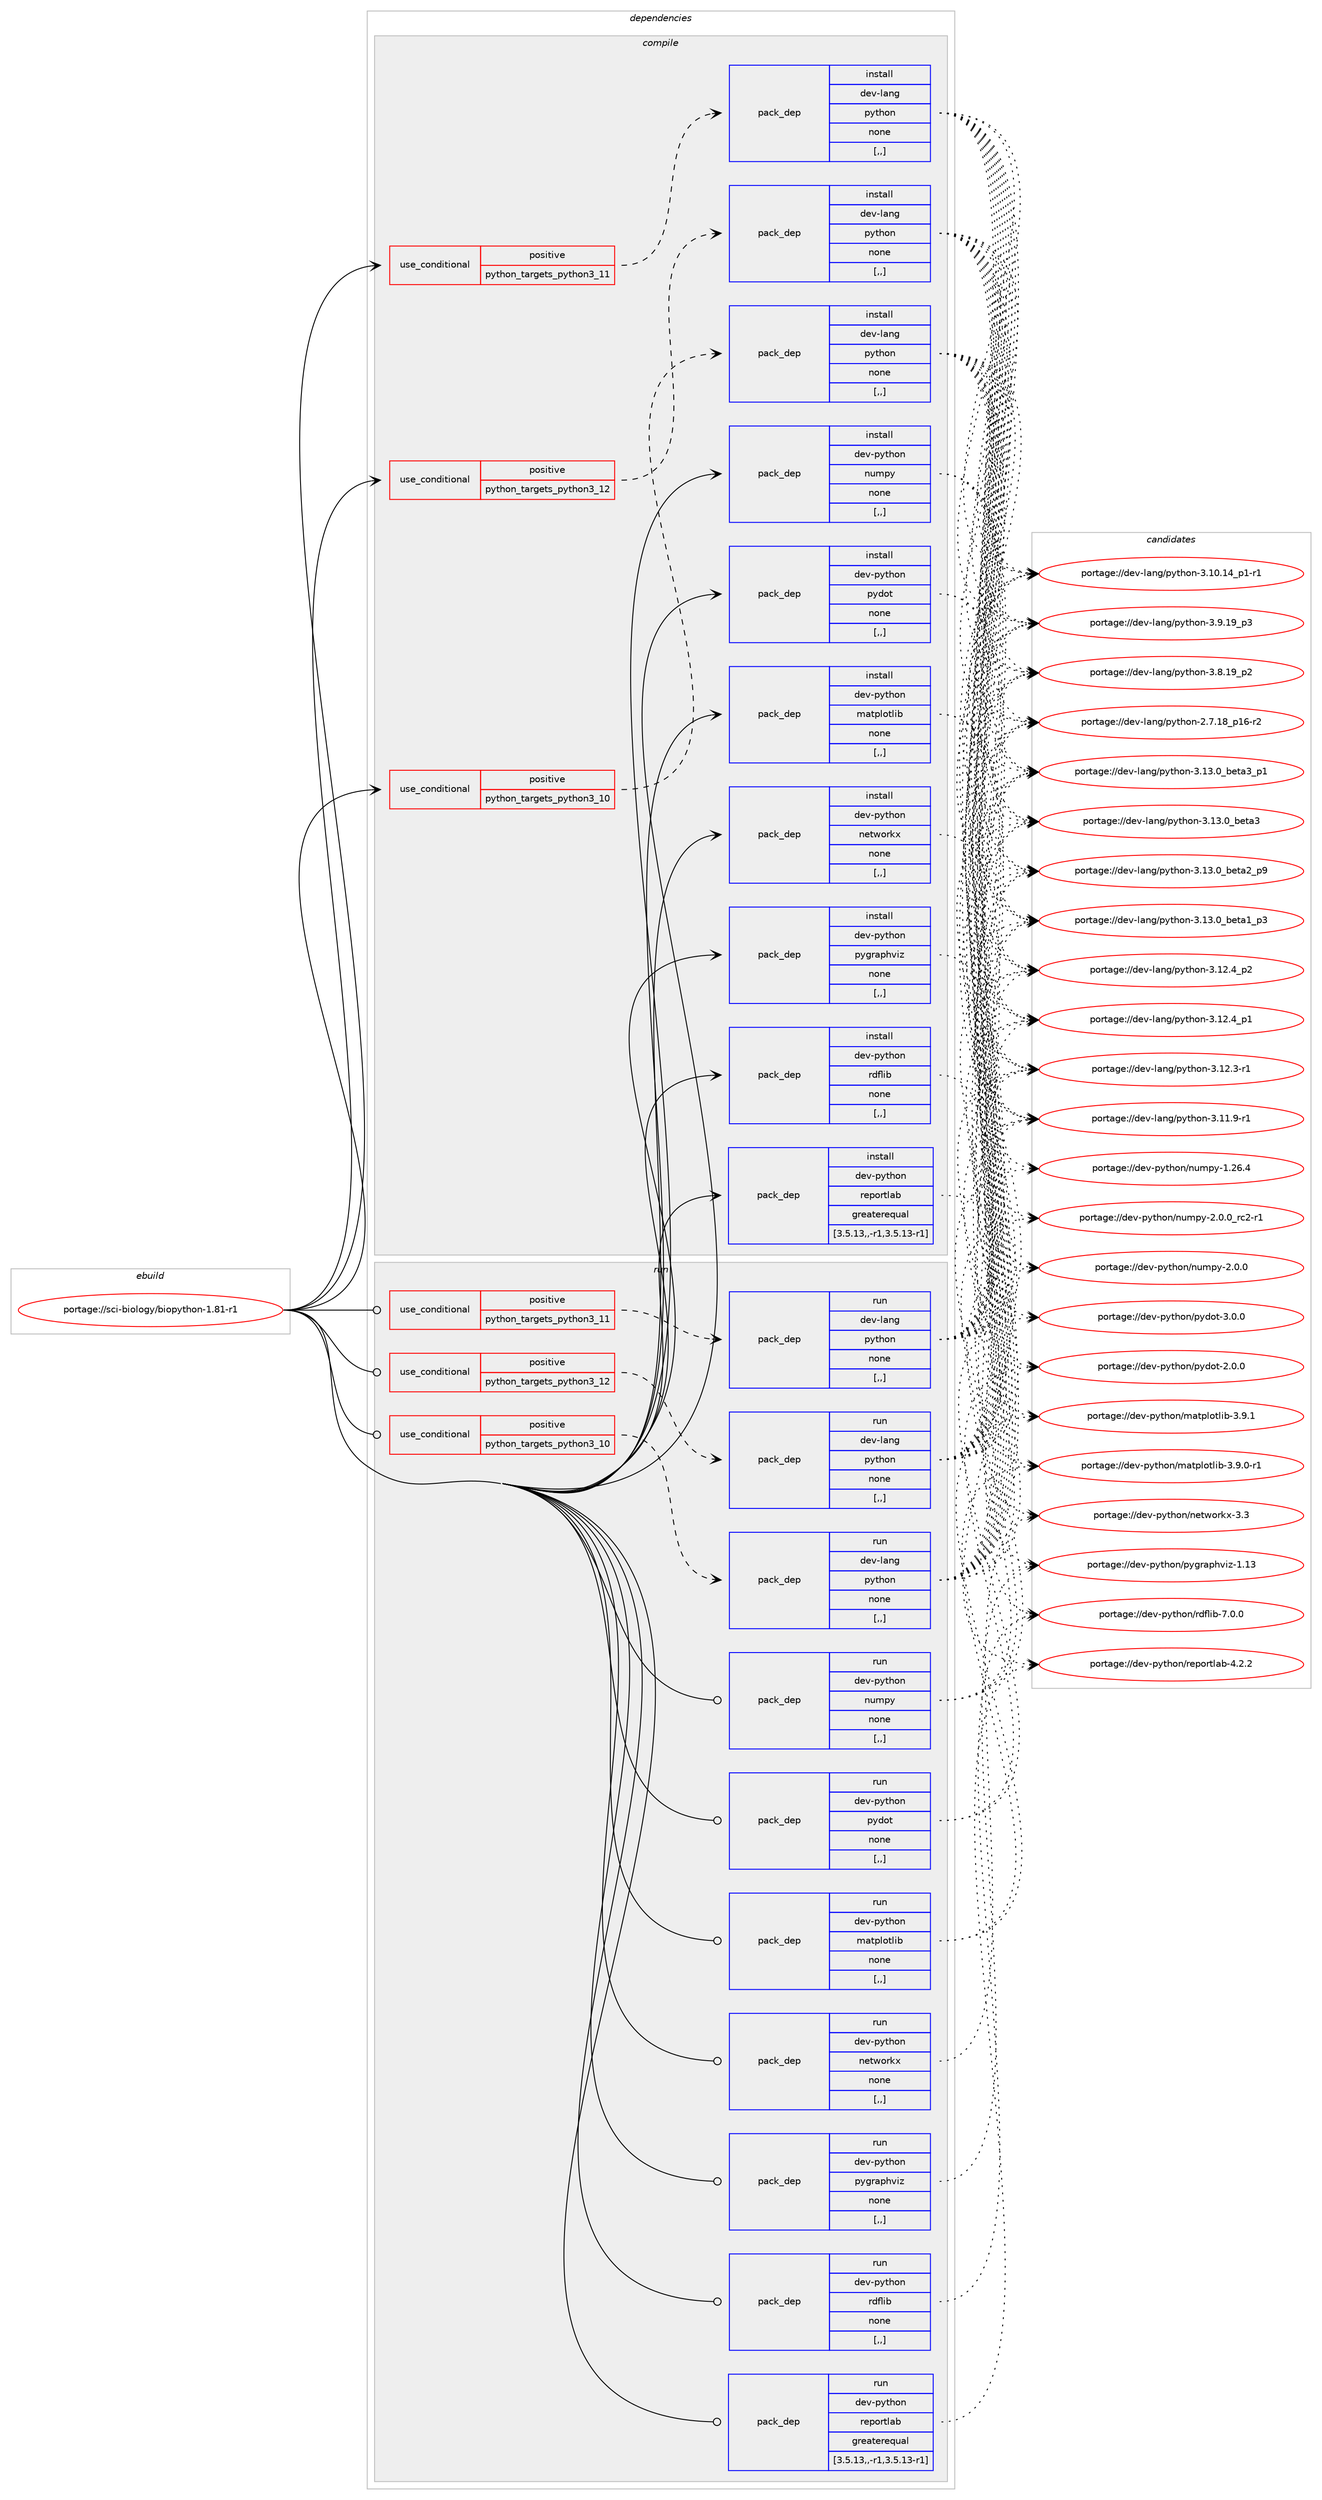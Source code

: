 digraph prolog {

# *************
# Graph options
# *************

newrank=true;
concentrate=true;
compound=true;
graph [rankdir=LR,fontname=Helvetica,fontsize=10,ranksep=1.5];#, ranksep=2.5, nodesep=0.2];
edge  [arrowhead=vee];
node  [fontname=Helvetica,fontsize=10];

# **********
# The ebuild
# **********

subgraph cluster_leftcol {
color=gray;
label=<<i>ebuild</i>>;
id [label="portage://sci-biology/biopython-1.81-r1", color=red, width=4, href="../sci-biology/biopython-1.81-r1.svg"];
}

# ****************
# The dependencies
# ****************

subgraph cluster_midcol {
color=gray;
label=<<i>dependencies</i>>;
subgraph cluster_compile {
fillcolor="#eeeeee";
style=filled;
label=<<i>compile</i>>;
subgraph cond103275 {
dependency389987 [label=<<TABLE BORDER="0" CELLBORDER="1" CELLSPACING="0" CELLPADDING="4"><TR><TD ROWSPAN="3" CELLPADDING="10">use_conditional</TD></TR><TR><TD>positive</TD></TR><TR><TD>python_targets_python3_10</TD></TR></TABLE>>, shape=none, color=red];
subgraph pack283902 {
dependency389988 [label=<<TABLE BORDER="0" CELLBORDER="1" CELLSPACING="0" CELLPADDING="4" WIDTH="220"><TR><TD ROWSPAN="6" CELLPADDING="30">pack_dep</TD></TR><TR><TD WIDTH="110">install</TD></TR><TR><TD>dev-lang</TD></TR><TR><TD>python</TD></TR><TR><TD>none</TD></TR><TR><TD>[,,]</TD></TR></TABLE>>, shape=none, color=blue];
}
dependency389987:e -> dependency389988:w [weight=20,style="dashed",arrowhead="vee"];
}
id:e -> dependency389987:w [weight=20,style="solid",arrowhead="vee"];
subgraph cond103276 {
dependency389989 [label=<<TABLE BORDER="0" CELLBORDER="1" CELLSPACING="0" CELLPADDING="4"><TR><TD ROWSPAN="3" CELLPADDING="10">use_conditional</TD></TR><TR><TD>positive</TD></TR><TR><TD>python_targets_python3_11</TD></TR></TABLE>>, shape=none, color=red];
subgraph pack283903 {
dependency389990 [label=<<TABLE BORDER="0" CELLBORDER="1" CELLSPACING="0" CELLPADDING="4" WIDTH="220"><TR><TD ROWSPAN="6" CELLPADDING="30">pack_dep</TD></TR><TR><TD WIDTH="110">install</TD></TR><TR><TD>dev-lang</TD></TR><TR><TD>python</TD></TR><TR><TD>none</TD></TR><TR><TD>[,,]</TD></TR></TABLE>>, shape=none, color=blue];
}
dependency389989:e -> dependency389990:w [weight=20,style="dashed",arrowhead="vee"];
}
id:e -> dependency389989:w [weight=20,style="solid",arrowhead="vee"];
subgraph cond103277 {
dependency389991 [label=<<TABLE BORDER="0" CELLBORDER="1" CELLSPACING="0" CELLPADDING="4"><TR><TD ROWSPAN="3" CELLPADDING="10">use_conditional</TD></TR><TR><TD>positive</TD></TR><TR><TD>python_targets_python3_12</TD></TR></TABLE>>, shape=none, color=red];
subgraph pack283904 {
dependency389992 [label=<<TABLE BORDER="0" CELLBORDER="1" CELLSPACING="0" CELLPADDING="4" WIDTH="220"><TR><TD ROWSPAN="6" CELLPADDING="30">pack_dep</TD></TR><TR><TD WIDTH="110">install</TD></TR><TR><TD>dev-lang</TD></TR><TR><TD>python</TD></TR><TR><TD>none</TD></TR><TR><TD>[,,]</TD></TR></TABLE>>, shape=none, color=blue];
}
dependency389991:e -> dependency389992:w [weight=20,style="dashed",arrowhead="vee"];
}
id:e -> dependency389991:w [weight=20,style="solid",arrowhead="vee"];
subgraph pack283905 {
dependency389993 [label=<<TABLE BORDER="0" CELLBORDER="1" CELLSPACING="0" CELLPADDING="4" WIDTH="220"><TR><TD ROWSPAN="6" CELLPADDING="30">pack_dep</TD></TR><TR><TD WIDTH="110">install</TD></TR><TR><TD>dev-python</TD></TR><TR><TD>matplotlib</TD></TR><TR><TD>none</TD></TR><TR><TD>[,,]</TD></TR></TABLE>>, shape=none, color=blue];
}
id:e -> dependency389993:w [weight=20,style="solid",arrowhead="vee"];
subgraph pack283906 {
dependency389994 [label=<<TABLE BORDER="0" CELLBORDER="1" CELLSPACING="0" CELLPADDING="4" WIDTH="220"><TR><TD ROWSPAN="6" CELLPADDING="30">pack_dep</TD></TR><TR><TD WIDTH="110">install</TD></TR><TR><TD>dev-python</TD></TR><TR><TD>networkx</TD></TR><TR><TD>none</TD></TR><TR><TD>[,,]</TD></TR></TABLE>>, shape=none, color=blue];
}
id:e -> dependency389994:w [weight=20,style="solid",arrowhead="vee"];
subgraph pack283907 {
dependency389995 [label=<<TABLE BORDER="0" CELLBORDER="1" CELLSPACING="0" CELLPADDING="4" WIDTH="220"><TR><TD ROWSPAN="6" CELLPADDING="30">pack_dep</TD></TR><TR><TD WIDTH="110">install</TD></TR><TR><TD>dev-python</TD></TR><TR><TD>numpy</TD></TR><TR><TD>none</TD></TR><TR><TD>[,,]</TD></TR></TABLE>>, shape=none, color=blue];
}
id:e -> dependency389995:w [weight=20,style="solid",arrowhead="vee"];
subgraph pack283908 {
dependency389996 [label=<<TABLE BORDER="0" CELLBORDER="1" CELLSPACING="0" CELLPADDING="4" WIDTH="220"><TR><TD ROWSPAN="6" CELLPADDING="30">pack_dep</TD></TR><TR><TD WIDTH="110">install</TD></TR><TR><TD>dev-python</TD></TR><TR><TD>pydot</TD></TR><TR><TD>none</TD></TR><TR><TD>[,,]</TD></TR></TABLE>>, shape=none, color=blue];
}
id:e -> dependency389996:w [weight=20,style="solid",arrowhead="vee"];
subgraph pack283909 {
dependency389997 [label=<<TABLE BORDER="0" CELLBORDER="1" CELLSPACING="0" CELLPADDING="4" WIDTH="220"><TR><TD ROWSPAN="6" CELLPADDING="30">pack_dep</TD></TR><TR><TD WIDTH="110">install</TD></TR><TR><TD>dev-python</TD></TR><TR><TD>pygraphviz</TD></TR><TR><TD>none</TD></TR><TR><TD>[,,]</TD></TR></TABLE>>, shape=none, color=blue];
}
id:e -> dependency389997:w [weight=20,style="solid",arrowhead="vee"];
subgraph pack283910 {
dependency389998 [label=<<TABLE BORDER="0" CELLBORDER="1" CELLSPACING="0" CELLPADDING="4" WIDTH="220"><TR><TD ROWSPAN="6" CELLPADDING="30">pack_dep</TD></TR><TR><TD WIDTH="110">install</TD></TR><TR><TD>dev-python</TD></TR><TR><TD>rdflib</TD></TR><TR><TD>none</TD></TR><TR><TD>[,,]</TD></TR></TABLE>>, shape=none, color=blue];
}
id:e -> dependency389998:w [weight=20,style="solid",arrowhead="vee"];
subgraph pack283911 {
dependency389999 [label=<<TABLE BORDER="0" CELLBORDER="1" CELLSPACING="0" CELLPADDING="4" WIDTH="220"><TR><TD ROWSPAN="6" CELLPADDING="30">pack_dep</TD></TR><TR><TD WIDTH="110">install</TD></TR><TR><TD>dev-python</TD></TR><TR><TD>reportlab</TD></TR><TR><TD>greaterequal</TD></TR><TR><TD>[3.5.13,,-r1,3.5.13-r1]</TD></TR></TABLE>>, shape=none, color=blue];
}
id:e -> dependency389999:w [weight=20,style="solid",arrowhead="vee"];
}
subgraph cluster_compileandrun {
fillcolor="#eeeeee";
style=filled;
label=<<i>compile and run</i>>;
}
subgraph cluster_run {
fillcolor="#eeeeee";
style=filled;
label=<<i>run</i>>;
subgraph cond103278 {
dependency390000 [label=<<TABLE BORDER="0" CELLBORDER="1" CELLSPACING="0" CELLPADDING="4"><TR><TD ROWSPAN="3" CELLPADDING="10">use_conditional</TD></TR><TR><TD>positive</TD></TR><TR><TD>python_targets_python3_10</TD></TR></TABLE>>, shape=none, color=red];
subgraph pack283912 {
dependency390001 [label=<<TABLE BORDER="0" CELLBORDER="1" CELLSPACING="0" CELLPADDING="4" WIDTH="220"><TR><TD ROWSPAN="6" CELLPADDING="30">pack_dep</TD></TR><TR><TD WIDTH="110">run</TD></TR><TR><TD>dev-lang</TD></TR><TR><TD>python</TD></TR><TR><TD>none</TD></TR><TR><TD>[,,]</TD></TR></TABLE>>, shape=none, color=blue];
}
dependency390000:e -> dependency390001:w [weight=20,style="dashed",arrowhead="vee"];
}
id:e -> dependency390000:w [weight=20,style="solid",arrowhead="odot"];
subgraph cond103279 {
dependency390002 [label=<<TABLE BORDER="0" CELLBORDER="1" CELLSPACING="0" CELLPADDING="4"><TR><TD ROWSPAN="3" CELLPADDING="10">use_conditional</TD></TR><TR><TD>positive</TD></TR><TR><TD>python_targets_python3_11</TD></TR></TABLE>>, shape=none, color=red];
subgraph pack283913 {
dependency390003 [label=<<TABLE BORDER="0" CELLBORDER="1" CELLSPACING="0" CELLPADDING="4" WIDTH="220"><TR><TD ROWSPAN="6" CELLPADDING="30">pack_dep</TD></TR><TR><TD WIDTH="110">run</TD></TR><TR><TD>dev-lang</TD></TR><TR><TD>python</TD></TR><TR><TD>none</TD></TR><TR><TD>[,,]</TD></TR></TABLE>>, shape=none, color=blue];
}
dependency390002:e -> dependency390003:w [weight=20,style="dashed",arrowhead="vee"];
}
id:e -> dependency390002:w [weight=20,style="solid",arrowhead="odot"];
subgraph cond103280 {
dependency390004 [label=<<TABLE BORDER="0" CELLBORDER="1" CELLSPACING="0" CELLPADDING="4"><TR><TD ROWSPAN="3" CELLPADDING="10">use_conditional</TD></TR><TR><TD>positive</TD></TR><TR><TD>python_targets_python3_12</TD></TR></TABLE>>, shape=none, color=red];
subgraph pack283914 {
dependency390005 [label=<<TABLE BORDER="0" CELLBORDER="1" CELLSPACING="0" CELLPADDING="4" WIDTH="220"><TR><TD ROWSPAN="6" CELLPADDING="30">pack_dep</TD></TR><TR><TD WIDTH="110">run</TD></TR><TR><TD>dev-lang</TD></TR><TR><TD>python</TD></TR><TR><TD>none</TD></TR><TR><TD>[,,]</TD></TR></TABLE>>, shape=none, color=blue];
}
dependency390004:e -> dependency390005:w [weight=20,style="dashed",arrowhead="vee"];
}
id:e -> dependency390004:w [weight=20,style="solid",arrowhead="odot"];
subgraph pack283915 {
dependency390006 [label=<<TABLE BORDER="0" CELLBORDER="1" CELLSPACING="0" CELLPADDING="4" WIDTH="220"><TR><TD ROWSPAN="6" CELLPADDING="30">pack_dep</TD></TR><TR><TD WIDTH="110">run</TD></TR><TR><TD>dev-python</TD></TR><TR><TD>matplotlib</TD></TR><TR><TD>none</TD></TR><TR><TD>[,,]</TD></TR></TABLE>>, shape=none, color=blue];
}
id:e -> dependency390006:w [weight=20,style="solid",arrowhead="odot"];
subgraph pack283916 {
dependency390007 [label=<<TABLE BORDER="0" CELLBORDER="1" CELLSPACING="0" CELLPADDING="4" WIDTH="220"><TR><TD ROWSPAN="6" CELLPADDING="30">pack_dep</TD></TR><TR><TD WIDTH="110">run</TD></TR><TR><TD>dev-python</TD></TR><TR><TD>networkx</TD></TR><TR><TD>none</TD></TR><TR><TD>[,,]</TD></TR></TABLE>>, shape=none, color=blue];
}
id:e -> dependency390007:w [weight=20,style="solid",arrowhead="odot"];
subgraph pack283917 {
dependency390008 [label=<<TABLE BORDER="0" CELLBORDER="1" CELLSPACING="0" CELLPADDING="4" WIDTH="220"><TR><TD ROWSPAN="6" CELLPADDING="30">pack_dep</TD></TR><TR><TD WIDTH="110">run</TD></TR><TR><TD>dev-python</TD></TR><TR><TD>numpy</TD></TR><TR><TD>none</TD></TR><TR><TD>[,,]</TD></TR></TABLE>>, shape=none, color=blue];
}
id:e -> dependency390008:w [weight=20,style="solid",arrowhead="odot"];
subgraph pack283918 {
dependency390009 [label=<<TABLE BORDER="0" CELLBORDER="1" CELLSPACING="0" CELLPADDING="4" WIDTH="220"><TR><TD ROWSPAN="6" CELLPADDING="30">pack_dep</TD></TR><TR><TD WIDTH="110">run</TD></TR><TR><TD>dev-python</TD></TR><TR><TD>pydot</TD></TR><TR><TD>none</TD></TR><TR><TD>[,,]</TD></TR></TABLE>>, shape=none, color=blue];
}
id:e -> dependency390009:w [weight=20,style="solid",arrowhead="odot"];
subgraph pack283919 {
dependency390010 [label=<<TABLE BORDER="0" CELLBORDER="1" CELLSPACING="0" CELLPADDING="4" WIDTH="220"><TR><TD ROWSPAN="6" CELLPADDING="30">pack_dep</TD></TR><TR><TD WIDTH="110">run</TD></TR><TR><TD>dev-python</TD></TR><TR><TD>pygraphviz</TD></TR><TR><TD>none</TD></TR><TR><TD>[,,]</TD></TR></TABLE>>, shape=none, color=blue];
}
id:e -> dependency390010:w [weight=20,style="solid",arrowhead="odot"];
subgraph pack283920 {
dependency390011 [label=<<TABLE BORDER="0" CELLBORDER="1" CELLSPACING="0" CELLPADDING="4" WIDTH="220"><TR><TD ROWSPAN="6" CELLPADDING="30">pack_dep</TD></TR><TR><TD WIDTH="110">run</TD></TR><TR><TD>dev-python</TD></TR><TR><TD>rdflib</TD></TR><TR><TD>none</TD></TR><TR><TD>[,,]</TD></TR></TABLE>>, shape=none, color=blue];
}
id:e -> dependency390011:w [weight=20,style="solid",arrowhead="odot"];
subgraph pack283921 {
dependency390012 [label=<<TABLE BORDER="0" CELLBORDER="1" CELLSPACING="0" CELLPADDING="4" WIDTH="220"><TR><TD ROWSPAN="6" CELLPADDING="30">pack_dep</TD></TR><TR><TD WIDTH="110">run</TD></TR><TR><TD>dev-python</TD></TR><TR><TD>reportlab</TD></TR><TR><TD>greaterequal</TD></TR><TR><TD>[3.5.13,,-r1,3.5.13-r1]</TD></TR></TABLE>>, shape=none, color=blue];
}
id:e -> dependency390012:w [weight=20,style="solid",arrowhead="odot"];
}
}

# **************
# The candidates
# **************

subgraph cluster_choices {
rank=same;
color=gray;
label=<<i>candidates</i>>;

subgraph choice283902 {
color=black;
nodesep=1;
choice10010111845108971101034711212111610411111045514649514648959810111697519511249 [label="portage://dev-lang/python-3.13.0_beta3_p1", color=red, width=4,href="../dev-lang/python-3.13.0_beta3_p1.svg"];
choice1001011184510897110103471121211161041111104551464951464895981011169751 [label="portage://dev-lang/python-3.13.0_beta3", color=red, width=4,href="../dev-lang/python-3.13.0_beta3.svg"];
choice10010111845108971101034711212111610411111045514649514648959810111697509511257 [label="portage://dev-lang/python-3.13.0_beta2_p9", color=red, width=4,href="../dev-lang/python-3.13.0_beta2_p9.svg"];
choice10010111845108971101034711212111610411111045514649514648959810111697499511251 [label="portage://dev-lang/python-3.13.0_beta1_p3", color=red, width=4,href="../dev-lang/python-3.13.0_beta1_p3.svg"];
choice100101118451089711010347112121116104111110455146495046529511250 [label="portage://dev-lang/python-3.12.4_p2", color=red, width=4,href="../dev-lang/python-3.12.4_p2.svg"];
choice100101118451089711010347112121116104111110455146495046529511249 [label="portage://dev-lang/python-3.12.4_p1", color=red, width=4,href="../dev-lang/python-3.12.4_p1.svg"];
choice100101118451089711010347112121116104111110455146495046514511449 [label="portage://dev-lang/python-3.12.3-r1", color=red, width=4,href="../dev-lang/python-3.12.3-r1.svg"];
choice100101118451089711010347112121116104111110455146494946574511449 [label="portage://dev-lang/python-3.11.9-r1", color=red, width=4,href="../dev-lang/python-3.11.9-r1.svg"];
choice100101118451089711010347112121116104111110455146494846495295112494511449 [label="portage://dev-lang/python-3.10.14_p1-r1", color=red, width=4,href="../dev-lang/python-3.10.14_p1-r1.svg"];
choice100101118451089711010347112121116104111110455146574649579511251 [label="portage://dev-lang/python-3.9.19_p3", color=red, width=4,href="../dev-lang/python-3.9.19_p3.svg"];
choice100101118451089711010347112121116104111110455146564649579511250 [label="portage://dev-lang/python-3.8.19_p2", color=red, width=4,href="../dev-lang/python-3.8.19_p2.svg"];
choice100101118451089711010347112121116104111110455046554649569511249544511450 [label="portage://dev-lang/python-2.7.18_p16-r2", color=red, width=4,href="../dev-lang/python-2.7.18_p16-r2.svg"];
dependency389988:e -> choice10010111845108971101034711212111610411111045514649514648959810111697519511249:w [style=dotted,weight="100"];
dependency389988:e -> choice1001011184510897110103471121211161041111104551464951464895981011169751:w [style=dotted,weight="100"];
dependency389988:e -> choice10010111845108971101034711212111610411111045514649514648959810111697509511257:w [style=dotted,weight="100"];
dependency389988:e -> choice10010111845108971101034711212111610411111045514649514648959810111697499511251:w [style=dotted,weight="100"];
dependency389988:e -> choice100101118451089711010347112121116104111110455146495046529511250:w [style=dotted,weight="100"];
dependency389988:e -> choice100101118451089711010347112121116104111110455146495046529511249:w [style=dotted,weight="100"];
dependency389988:e -> choice100101118451089711010347112121116104111110455146495046514511449:w [style=dotted,weight="100"];
dependency389988:e -> choice100101118451089711010347112121116104111110455146494946574511449:w [style=dotted,weight="100"];
dependency389988:e -> choice100101118451089711010347112121116104111110455146494846495295112494511449:w [style=dotted,weight="100"];
dependency389988:e -> choice100101118451089711010347112121116104111110455146574649579511251:w [style=dotted,weight="100"];
dependency389988:e -> choice100101118451089711010347112121116104111110455146564649579511250:w [style=dotted,weight="100"];
dependency389988:e -> choice100101118451089711010347112121116104111110455046554649569511249544511450:w [style=dotted,weight="100"];
}
subgraph choice283903 {
color=black;
nodesep=1;
choice10010111845108971101034711212111610411111045514649514648959810111697519511249 [label="portage://dev-lang/python-3.13.0_beta3_p1", color=red, width=4,href="../dev-lang/python-3.13.0_beta3_p1.svg"];
choice1001011184510897110103471121211161041111104551464951464895981011169751 [label="portage://dev-lang/python-3.13.0_beta3", color=red, width=4,href="../dev-lang/python-3.13.0_beta3.svg"];
choice10010111845108971101034711212111610411111045514649514648959810111697509511257 [label="portage://dev-lang/python-3.13.0_beta2_p9", color=red, width=4,href="../dev-lang/python-3.13.0_beta2_p9.svg"];
choice10010111845108971101034711212111610411111045514649514648959810111697499511251 [label="portage://dev-lang/python-3.13.0_beta1_p3", color=red, width=4,href="../dev-lang/python-3.13.0_beta1_p3.svg"];
choice100101118451089711010347112121116104111110455146495046529511250 [label="portage://dev-lang/python-3.12.4_p2", color=red, width=4,href="../dev-lang/python-3.12.4_p2.svg"];
choice100101118451089711010347112121116104111110455146495046529511249 [label="portage://dev-lang/python-3.12.4_p1", color=red, width=4,href="../dev-lang/python-3.12.4_p1.svg"];
choice100101118451089711010347112121116104111110455146495046514511449 [label="portage://dev-lang/python-3.12.3-r1", color=red, width=4,href="../dev-lang/python-3.12.3-r1.svg"];
choice100101118451089711010347112121116104111110455146494946574511449 [label="portage://dev-lang/python-3.11.9-r1", color=red, width=4,href="../dev-lang/python-3.11.9-r1.svg"];
choice100101118451089711010347112121116104111110455146494846495295112494511449 [label="portage://dev-lang/python-3.10.14_p1-r1", color=red, width=4,href="../dev-lang/python-3.10.14_p1-r1.svg"];
choice100101118451089711010347112121116104111110455146574649579511251 [label="portage://dev-lang/python-3.9.19_p3", color=red, width=4,href="../dev-lang/python-3.9.19_p3.svg"];
choice100101118451089711010347112121116104111110455146564649579511250 [label="portage://dev-lang/python-3.8.19_p2", color=red, width=4,href="../dev-lang/python-3.8.19_p2.svg"];
choice100101118451089711010347112121116104111110455046554649569511249544511450 [label="portage://dev-lang/python-2.7.18_p16-r2", color=red, width=4,href="../dev-lang/python-2.7.18_p16-r2.svg"];
dependency389990:e -> choice10010111845108971101034711212111610411111045514649514648959810111697519511249:w [style=dotted,weight="100"];
dependency389990:e -> choice1001011184510897110103471121211161041111104551464951464895981011169751:w [style=dotted,weight="100"];
dependency389990:e -> choice10010111845108971101034711212111610411111045514649514648959810111697509511257:w [style=dotted,weight="100"];
dependency389990:e -> choice10010111845108971101034711212111610411111045514649514648959810111697499511251:w [style=dotted,weight="100"];
dependency389990:e -> choice100101118451089711010347112121116104111110455146495046529511250:w [style=dotted,weight="100"];
dependency389990:e -> choice100101118451089711010347112121116104111110455146495046529511249:w [style=dotted,weight="100"];
dependency389990:e -> choice100101118451089711010347112121116104111110455146495046514511449:w [style=dotted,weight="100"];
dependency389990:e -> choice100101118451089711010347112121116104111110455146494946574511449:w [style=dotted,weight="100"];
dependency389990:e -> choice100101118451089711010347112121116104111110455146494846495295112494511449:w [style=dotted,weight="100"];
dependency389990:e -> choice100101118451089711010347112121116104111110455146574649579511251:w [style=dotted,weight="100"];
dependency389990:e -> choice100101118451089711010347112121116104111110455146564649579511250:w [style=dotted,weight="100"];
dependency389990:e -> choice100101118451089711010347112121116104111110455046554649569511249544511450:w [style=dotted,weight="100"];
}
subgraph choice283904 {
color=black;
nodesep=1;
choice10010111845108971101034711212111610411111045514649514648959810111697519511249 [label="portage://dev-lang/python-3.13.0_beta3_p1", color=red, width=4,href="../dev-lang/python-3.13.0_beta3_p1.svg"];
choice1001011184510897110103471121211161041111104551464951464895981011169751 [label="portage://dev-lang/python-3.13.0_beta3", color=red, width=4,href="../dev-lang/python-3.13.0_beta3.svg"];
choice10010111845108971101034711212111610411111045514649514648959810111697509511257 [label="portage://dev-lang/python-3.13.0_beta2_p9", color=red, width=4,href="../dev-lang/python-3.13.0_beta2_p9.svg"];
choice10010111845108971101034711212111610411111045514649514648959810111697499511251 [label="portage://dev-lang/python-3.13.0_beta1_p3", color=red, width=4,href="../dev-lang/python-3.13.0_beta1_p3.svg"];
choice100101118451089711010347112121116104111110455146495046529511250 [label="portage://dev-lang/python-3.12.4_p2", color=red, width=4,href="../dev-lang/python-3.12.4_p2.svg"];
choice100101118451089711010347112121116104111110455146495046529511249 [label="portage://dev-lang/python-3.12.4_p1", color=red, width=4,href="../dev-lang/python-3.12.4_p1.svg"];
choice100101118451089711010347112121116104111110455146495046514511449 [label="portage://dev-lang/python-3.12.3-r1", color=red, width=4,href="../dev-lang/python-3.12.3-r1.svg"];
choice100101118451089711010347112121116104111110455146494946574511449 [label="portage://dev-lang/python-3.11.9-r1", color=red, width=4,href="../dev-lang/python-3.11.9-r1.svg"];
choice100101118451089711010347112121116104111110455146494846495295112494511449 [label="portage://dev-lang/python-3.10.14_p1-r1", color=red, width=4,href="../dev-lang/python-3.10.14_p1-r1.svg"];
choice100101118451089711010347112121116104111110455146574649579511251 [label="portage://dev-lang/python-3.9.19_p3", color=red, width=4,href="../dev-lang/python-3.9.19_p3.svg"];
choice100101118451089711010347112121116104111110455146564649579511250 [label="portage://dev-lang/python-3.8.19_p2", color=red, width=4,href="../dev-lang/python-3.8.19_p2.svg"];
choice100101118451089711010347112121116104111110455046554649569511249544511450 [label="portage://dev-lang/python-2.7.18_p16-r2", color=red, width=4,href="../dev-lang/python-2.7.18_p16-r2.svg"];
dependency389992:e -> choice10010111845108971101034711212111610411111045514649514648959810111697519511249:w [style=dotted,weight="100"];
dependency389992:e -> choice1001011184510897110103471121211161041111104551464951464895981011169751:w [style=dotted,weight="100"];
dependency389992:e -> choice10010111845108971101034711212111610411111045514649514648959810111697509511257:w [style=dotted,weight="100"];
dependency389992:e -> choice10010111845108971101034711212111610411111045514649514648959810111697499511251:w [style=dotted,weight="100"];
dependency389992:e -> choice100101118451089711010347112121116104111110455146495046529511250:w [style=dotted,weight="100"];
dependency389992:e -> choice100101118451089711010347112121116104111110455146495046529511249:w [style=dotted,weight="100"];
dependency389992:e -> choice100101118451089711010347112121116104111110455146495046514511449:w [style=dotted,weight="100"];
dependency389992:e -> choice100101118451089711010347112121116104111110455146494946574511449:w [style=dotted,weight="100"];
dependency389992:e -> choice100101118451089711010347112121116104111110455146494846495295112494511449:w [style=dotted,weight="100"];
dependency389992:e -> choice100101118451089711010347112121116104111110455146574649579511251:w [style=dotted,weight="100"];
dependency389992:e -> choice100101118451089711010347112121116104111110455146564649579511250:w [style=dotted,weight="100"];
dependency389992:e -> choice100101118451089711010347112121116104111110455046554649569511249544511450:w [style=dotted,weight="100"];
}
subgraph choice283905 {
color=black;
nodesep=1;
choice10010111845112121116104111110471099711611210811111610810598455146574649 [label="portage://dev-python/matplotlib-3.9.1", color=red, width=4,href="../dev-python/matplotlib-3.9.1.svg"];
choice100101118451121211161041111104710997116112108111116108105984551465746484511449 [label="portage://dev-python/matplotlib-3.9.0-r1", color=red, width=4,href="../dev-python/matplotlib-3.9.0-r1.svg"];
dependency389993:e -> choice10010111845112121116104111110471099711611210811111610810598455146574649:w [style=dotted,weight="100"];
dependency389993:e -> choice100101118451121211161041111104710997116112108111116108105984551465746484511449:w [style=dotted,weight="100"];
}
subgraph choice283906 {
color=black;
nodesep=1;
choice100101118451121211161041111104711010111611911111410712045514651 [label="portage://dev-python/networkx-3.3", color=red, width=4,href="../dev-python/networkx-3.3.svg"];
dependency389994:e -> choice100101118451121211161041111104711010111611911111410712045514651:w [style=dotted,weight="100"];
}
subgraph choice283907 {
color=black;
nodesep=1;
choice10010111845112121116104111110471101171091121214550464846489511499504511449 [label="portage://dev-python/numpy-2.0.0_rc2-r1", color=red, width=4,href="../dev-python/numpy-2.0.0_rc2-r1.svg"];
choice1001011184511212111610411111047110117109112121455046484648 [label="portage://dev-python/numpy-2.0.0", color=red, width=4,href="../dev-python/numpy-2.0.0.svg"];
choice100101118451121211161041111104711011710911212145494650544652 [label="portage://dev-python/numpy-1.26.4", color=red, width=4,href="../dev-python/numpy-1.26.4.svg"];
dependency389995:e -> choice10010111845112121116104111110471101171091121214550464846489511499504511449:w [style=dotted,weight="100"];
dependency389995:e -> choice1001011184511212111610411111047110117109112121455046484648:w [style=dotted,weight="100"];
dependency389995:e -> choice100101118451121211161041111104711011710911212145494650544652:w [style=dotted,weight="100"];
}
subgraph choice283908 {
color=black;
nodesep=1;
choice1001011184511212111610411111047112121100111116455146484648 [label="portage://dev-python/pydot-3.0.0", color=red, width=4,href="../dev-python/pydot-3.0.0.svg"];
choice1001011184511212111610411111047112121100111116455046484648 [label="portage://dev-python/pydot-2.0.0", color=red, width=4,href="../dev-python/pydot-2.0.0.svg"];
dependency389996:e -> choice1001011184511212111610411111047112121100111116455146484648:w [style=dotted,weight="100"];
dependency389996:e -> choice1001011184511212111610411111047112121100111116455046484648:w [style=dotted,weight="100"];
}
subgraph choice283909 {
color=black;
nodesep=1;
choice1001011184511212111610411111047112121103114971121041181051224549464951 [label="portage://dev-python/pygraphviz-1.13", color=red, width=4,href="../dev-python/pygraphviz-1.13.svg"];
dependency389997:e -> choice1001011184511212111610411111047112121103114971121041181051224549464951:w [style=dotted,weight="100"];
}
subgraph choice283910 {
color=black;
nodesep=1;
choice100101118451121211161041111104711410010210810598455546484648 [label="portage://dev-python/rdflib-7.0.0", color=red, width=4,href="../dev-python/rdflib-7.0.0.svg"];
dependency389998:e -> choice100101118451121211161041111104711410010210810598455546484648:w [style=dotted,weight="100"];
}
subgraph choice283911 {
color=black;
nodesep=1;
choice10010111845112121116104111110471141011121111141161089798455246504650 [label="portage://dev-python/reportlab-4.2.2", color=red, width=4,href="../dev-python/reportlab-4.2.2.svg"];
dependency389999:e -> choice10010111845112121116104111110471141011121111141161089798455246504650:w [style=dotted,weight="100"];
}
subgraph choice283912 {
color=black;
nodesep=1;
choice10010111845108971101034711212111610411111045514649514648959810111697519511249 [label="portage://dev-lang/python-3.13.0_beta3_p1", color=red, width=4,href="../dev-lang/python-3.13.0_beta3_p1.svg"];
choice1001011184510897110103471121211161041111104551464951464895981011169751 [label="portage://dev-lang/python-3.13.0_beta3", color=red, width=4,href="../dev-lang/python-3.13.0_beta3.svg"];
choice10010111845108971101034711212111610411111045514649514648959810111697509511257 [label="portage://dev-lang/python-3.13.0_beta2_p9", color=red, width=4,href="../dev-lang/python-3.13.0_beta2_p9.svg"];
choice10010111845108971101034711212111610411111045514649514648959810111697499511251 [label="portage://dev-lang/python-3.13.0_beta1_p3", color=red, width=4,href="../dev-lang/python-3.13.0_beta1_p3.svg"];
choice100101118451089711010347112121116104111110455146495046529511250 [label="portage://dev-lang/python-3.12.4_p2", color=red, width=4,href="../dev-lang/python-3.12.4_p2.svg"];
choice100101118451089711010347112121116104111110455146495046529511249 [label="portage://dev-lang/python-3.12.4_p1", color=red, width=4,href="../dev-lang/python-3.12.4_p1.svg"];
choice100101118451089711010347112121116104111110455146495046514511449 [label="portage://dev-lang/python-3.12.3-r1", color=red, width=4,href="../dev-lang/python-3.12.3-r1.svg"];
choice100101118451089711010347112121116104111110455146494946574511449 [label="portage://dev-lang/python-3.11.9-r1", color=red, width=4,href="../dev-lang/python-3.11.9-r1.svg"];
choice100101118451089711010347112121116104111110455146494846495295112494511449 [label="portage://dev-lang/python-3.10.14_p1-r1", color=red, width=4,href="../dev-lang/python-3.10.14_p1-r1.svg"];
choice100101118451089711010347112121116104111110455146574649579511251 [label="portage://dev-lang/python-3.9.19_p3", color=red, width=4,href="../dev-lang/python-3.9.19_p3.svg"];
choice100101118451089711010347112121116104111110455146564649579511250 [label="portage://dev-lang/python-3.8.19_p2", color=red, width=4,href="../dev-lang/python-3.8.19_p2.svg"];
choice100101118451089711010347112121116104111110455046554649569511249544511450 [label="portage://dev-lang/python-2.7.18_p16-r2", color=red, width=4,href="../dev-lang/python-2.7.18_p16-r2.svg"];
dependency390001:e -> choice10010111845108971101034711212111610411111045514649514648959810111697519511249:w [style=dotted,weight="100"];
dependency390001:e -> choice1001011184510897110103471121211161041111104551464951464895981011169751:w [style=dotted,weight="100"];
dependency390001:e -> choice10010111845108971101034711212111610411111045514649514648959810111697509511257:w [style=dotted,weight="100"];
dependency390001:e -> choice10010111845108971101034711212111610411111045514649514648959810111697499511251:w [style=dotted,weight="100"];
dependency390001:e -> choice100101118451089711010347112121116104111110455146495046529511250:w [style=dotted,weight="100"];
dependency390001:e -> choice100101118451089711010347112121116104111110455146495046529511249:w [style=dotted,weight="100"];
dependency390001:e -> choice100101118451089711010347112121116104111110455146495046514511449:w [style=dotted,weight="100"];
dependency390001:e -> choice100101118451089711010347112121116104111110455146494946574511449:w [style=dotted,weight="100"];
dependency390001:e -> choice100101118451089711010347112121116104111110455146494846495295112494511449:w [style=dotted,weight="100"];
dependency390001:e -> choice100101118451089711010347112121116104111110455146574649579511251:w [style=dotted,weight="100"];
dependency390001:e -> choice100101118451089711010347112121116104111110455146564649579511250:w [style=dotted,weight="100"];
dependency390001:e -> choice100101118451089711010347112121116104111110455046554649569511249544511450:w [style=dotted,weight="100"];
}
subgraph choice283913 {
color=black;
nodesep=1;
choice10010111845108971101034711212111610411111045514649514648959810111697519511249 [label="portage://dev-lang/python-3.13.0_beta3_p1", color=red, width=4,href="../dev-lang/python-3.13.0_beta3_p1.svg"];
choice1001011184510897110103471121211161041111104551464951464895981011169751 [label="portage://dev-lang/python-3.13.0_beta3", color=red, width=4,href="../dev-lang/python-3.13.0_beta3.svg"];
choice10010111845108971101034711212111610411111045514649514648959810111697509511257 [label="portage://dev-lang/python-3.13.0_beta2_p9", color=red, width=4,href="../dev-lang/python-3.13.0_beta2_p9.svg"];
choice10010111845108971101034711212111610411111045514649514648959810111697499511251 [label="portage://dev-lang/python-3.13.0_beta1_p3", color=red, width=4,href="../dev-lang/python-3.13.0_beta1_p3.svg"];
choice100101118451089711010347112121116104111110455146495046529511250 [label="portage://dev-lang/python-3.12.4_p2", color=red, width=4,href="../dev-lang/python-3.12.4_p2.svg"];
choice100101118451089711010347112121116104111110455146495046529511249 [label="portage://dev-lang/python-3.12.4_p1", color=red, width=4,href="../dev-lang/python-3.12.4_p1.svg"];
choice100101118451089711010347112121116104111110455146495046514511449 [label="portage://dev-lang/python-3.12.3-r1", color=red, width=4,href="../dev-lang/python-3.12.3-r1.svg"];
choice100101118451089711010347112121116104111110455146494946574511449 [label="portage://dev-lang/python-3.11.9-r1", color=red, width=4,href="../dev-lang/python-3.11.9-r1.svg"];
choice100101118451089711010347112121116104111110455146494846495295112494511449 [label="portage://dev-lang/python-3.10.14_p1-r1", color=red, width=4,href="../dev-lang/python-3.10.14_p1-r1.svg"];
choice100101118451089711010347112121116104111110455146574649579511251 [label="portage://dev-lang/python-3.9.19_p3", color=red, width=4,href="../dev-lang/python-3.9.19_p3.svg"];
choice100101118451089711010347112121116104111110455146564649579511250 [label="portage://dev-lang/python-3.8.19_p2", color=red, width=4,href="../dev-lang/python-3.8.19_p2.svg"];
choice100101118451089711010347112121116104111110455046554649569511249544511450 [label="portage://dev-lang/python-2.7.18_p16-r2", color=red, width=4,href="../dev-lang/python-2.7.18_p16-r2.svg"];
dependency390003:e -> choice10010111845108971101034711212111610411111045514649514648959810111697519511249:w [style=dotted,weight="100"];
dependency390003:e -> choice1001011184510897110103471121211161041111104551464951464895981011169751:w [style=dotted,weight="100"];
dependency390003:e -> choice10010111845108971101034711212111610411111045514649514648959810111697509511257:w [style=dotted,weight="100"];
dependency390003:e -> choice10010111845108971101034711212111610411111045514649514648959810111697499511251:w [style=dotted,weight="100"];
dependency390003:e -> choice100101118451089711010347112121116104111110455146495046529511250:w [style=dotted,weight="100"];
dependency390003:e -> choice100101118451089711010347112121116104111110455146495046529511249:w [style=dotted,weight="100"];
dependency390003:e -> choice100101118451089711010347112121116104111110455146495046514511449:w [style=dotted,weight="100"];
dependency390003:e -> choice100101118451089711010347112121116104111110455146494946574511449:w [style=dotted,weight="100"];
dependency390003:e -> choice100101118451089711010347112121116104111110455146494846495295112494511449:w [style=dotted,weight="100"];
dependency390003:e -> choice100101118451089711010347112121116104111110455146574649579511251:w [style=dotted,weight="100"];
dependency390003:e -> choice100101118451089711010347112121116104111110455146564649579511250:w [style=dotted,weight="100"];
dependency390003:e -> choice100101118451089711010347112121116104111110455046554649569511249544511450:w [style=dotted,weight="100"];
}
subgraph choice283914 {
color=black;
nodesep=1;
choice10010111845108971101034711212111610411111045514649514648959810111697519511249 [label="portage://dev-lang/python-3.13.0_beta3_p1", color=red, width=4,href="../dev-lang/python-3.13.0_beta3_p1.svg"];
choice1001011184510897110103471121211161041111104551464951464895981011169751 [label="portage://dev-lang/python-3.13.0_beta3", color=red, width=4,href="../dev-lang/python-3.13.0_beta3.svg"];
choice10010111845108971101034711212111610411111045514649514648959810111697509511257 [label="portage://dev-lang/python-3.13.0_beta2_p9", color=red, width=4,href="../dev-lang/python-3.13.0_beta2_p9.svg"];
choice10010111845108971101034711212111610411111045514649514648959810111697499511251 [label="portage://dev-lang/python-3.13.0_beta1_p3", color=red, width=4,href="../dev-lang/python-3.13.0_beta1_p3.svg"];
choice100101118451089711010347112121116104111110455146495046529511250 [label="portage://dev-lang/python-3.12.4_p2", color=red, width=4,href="../dev-lang/python-3.12.4_p2.svg"];
choice100101118451089711010347112121116104111110455146495046529511249 [label="portage://dev-lang/python-3.12.4_p1", color=red, width=4,href="../dev-lang/python-3.12.4_p1.svg"];
choice100101118451089711010347112121116104111110455146495046514511449 [label="portage://dev-lang/python-3.12.3-r1", color=red, width=4,href="../dev-lang/python-3.12.3-r1.svg"];
choice100101118451089711010347112121116104111110455146494946574511449 [label="portage://dev-lang/python-3.11.9-r1", color=red, width=4,href="../dev-lang/python-3.11.9-r1.svg"];
choice100101118451089711010347112121116104111110455146494846495295112494511449 [label="portage://dev-lang/python-3.10.14_p1-r1", color=red, width=4,href="../dev-lang/python-3.10.14_p1-r1.svg"];
choice100101118451089711010347112121116104111110455146574649579511251 [label="portage://dev-lang/python-3.9.19_p3", color=red, width=4,href="../dev-lang/python-3.9.19_p3.svg"];
choice100101118451089711010347112121116104111110455146564649579511250 [label="portage://dev-lang/python-3.8.19_p2", color=red, width=4,href="../dev-lang/python-3.8.19_p2.svg"];
choice100101118451089711010347112121116104111110455046554649569511249544511450 [label="portage://dev-lang/python-2.7.18_p16-r2", color=red, width=4,href="../dev-lang/python-2.7.18_p16-r2.svg"];
dependency390005:e -> choice10010111845108971101034711212111610411111045514649514648959810111697519511249:w [style=dotted,weight="100"];
dependency390005:e -> choice1001011184510897110103471121211161041111104551464951464895981011169751:w [style=dotted,weight="100"];
dependency390005:e -> choice10010111845108971101034711212111610411111045514649514648959810111697509511257:w [style=dotted,weight="100"];
dependency390005:e -> choice10010111845108971101034711212111610411111045514649514648959810111697499511251:w [style=dotted,weight="100"];
dependency390005:e -> choice100101118451089711010347112121116104111110455146495046529511250:w [style=dotted,weight="100"];
dependency390005:e -> choice100101118451089711010347112121116104111110455146495046529511249:w [style=dotted,weight="100"];
dependency390005:e -> choice100101118451089711010347112121116104111110455146495046514511449:w [style=dotted,weight="100"];
dependency390005:e -> choice100101118451089711010347112121116104111110455146494946574511449:w [style=dotted,weight="100"];
dependency390005:e -> choice100101118451089711010347112121116104111110455146494846495295112494511449:w [style=dotted,weight="100"];
dependency390005:e -> choice100101118451089711010347112121116104111110455146574649579511251:w [style=dotted,weight="100"];
dependency390005:e -> choice100101118451089711010347112121116104111110455146564649579511250:w [style=dotted,weight="100"];
dependency390005:e -> choice100101118451089711010347112121116104111110455046554649569511249544511450:w [style=dotted,weight="100"];
}
subgraph choice283915 {
color=black;
nodesep=1;
choice10010111845112121116104111110471099711611210811111610810598455146574649 [label="portage://dev-python/matplotlib-3.9.1", color=red, width=4,href="../dev-python/matplotlib-3.9.1.svg"];
choice100101118451121211161041111104710997116112108111116108105984551465746484511449 [label="portage://dev-python/matplotlib-3.9.0-r1", color=red, width=4,href="../dev-python/matplotlib-3.9.0-r1.svg"];
dependency390006:e -> choice10010111845112121116104111110471099711611210811111610810598455146574649:w [style=dotted,weight="100"];
dependency390006:e -> choice100101118451121211161041111104710997116112108111116108105984551465746484511449:w [style=dotted,weight="100"];
}
subgraph choice283916 {
color=black;
nodesep=1;
choice100101118451121211161041111104711010111611911111410712045514651 [label="portage://dev-python/networkx-3.3", color=red, width=4,href="../dev-python/networkx-3.3.svg"];
dependency390007:e -> choice100101118451121211161041111104711010111611911111410712045514651:w [style=dotted,weight="100"];
}
subgraph choice283917 {
color=black;
nodesep=1;
choice10010111845112121116104111110471101171091121214550464846489511499504511449 [label="portage://dev-python/numpy-2.0.0_rc2-r1", color=red, width=4,href="../dev-python/numpy-2.0.0_rc2-r1.svg"];
choice1001011184511212111610411111047110117109112121455046484648 [label="portage://dev-python/numpy-2.0.0", color=red, width=4,href="../dev-python/numpy-2.0.0.svg"];
choice100101118451121211161041111104711011710911212145494650544652 [label="portage://dev-python/numpy-1.26.4", color=red, width=4,href="../dev-python/numpy-1.26.4.svg"];
dependency390008:e -> choice10010111845112121116104111110471101171091121214550464846489511499504511449:w [style=dotted,weight="100"];
dependency390008:e -> choice1001011184511212111610411111047110117109112121455046484648:w [style=dotted,weight="100"];
dependency390008:e -> choice100101118451121211161041111104711011710911212145494650544652:w [style=dotted,weight="100"];
}
subgraph choice283918 {
color=black;
nodesep=1;
choice1001011184511212111610411111047112121100111116455146484648 [label="portage://dev-python/pydot-3.0.0", color=red, width=4,href="../dev-python/pydot-3.0.0.svg"];
choice1001011184511212111610411111047112121100111116455046484648 [label="portage://dev-python/pydot-2.0.0", color=red, width=4,href="../dev-python/pydot-2.0.0.svg"];
dependency390009:e -> choice1001011184511212111610411111047112121100111116455146484648:w [style=dotted,weight="100"];
dependency390009:e -> choice1001011184511212111610411111047112121100111116455046484648:w [style=dotted,weight="100"];
}
subgraph choice283919 {
color=black;
nodesep=1;
choice1001011184511212111610411111047112121103114971121041181051224549464951 [label="portage://dev-python/pygraphviz-1.13", color=red, width=4,href="../dev-python/pygraphviz-1.13.svg"];
dependency390010:e -> choice1001011184511212111610411111047112121103114971121041181051224549464951:w [style=dotted,weight="100"];
}
subgraph choice283920 {
color=black;
nodesep=1;
choice100101118451121211161041111104711410010210810598455546484648 [label="portage://dev-python/rdflib-7.0.0", color=red, width=4,href="../dev-python/rdflib-7.0.0.svg"];
dependency390011:e -> choice100101118451121211161041111104711410010210810598455546484648:w [style=dotted,weight="100"];
}
subgraph choice283921 {
color=black;
nodesep=1;
choice10010111845112121116104111110471141011121111141161089798455246504650 [label="portage://dev-python/reportlab-4.2.2", color=red, width=4,href="../dev-python/reportlab-4.2.2.svg"];
dependency390012:e -> choice10010111845112121116104111110471141011121111141161089798455246504650:w [style=dotted,weight="100"];
}
}

}
